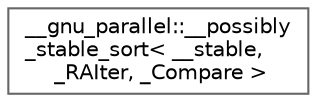digraph "Graphical Class Hierarchy"
{
 // LATEX_PDF_SIZE
  bgcolor="transparent";
  edge [fontname=Helvetica,fontsize=10,labelfontname=Helvetica,labelfontsize=10];
  node [fontname=Helvetica,fontsize=10,shape=box,height=0.2,width=0.4];
  rankdir="LR";
  Node0 [id="Node000000",label="__gnu_parallel::__possibly\l_stable_sort\< __stable,\l _RAIter, _Compare \>",height=0.2,width=0.4,color="grey40", fillcolor="white", style="filled",URL="$struct____gnu__parallel_1_1____possibly__stable__sort.html",tooltip=" "];
}
